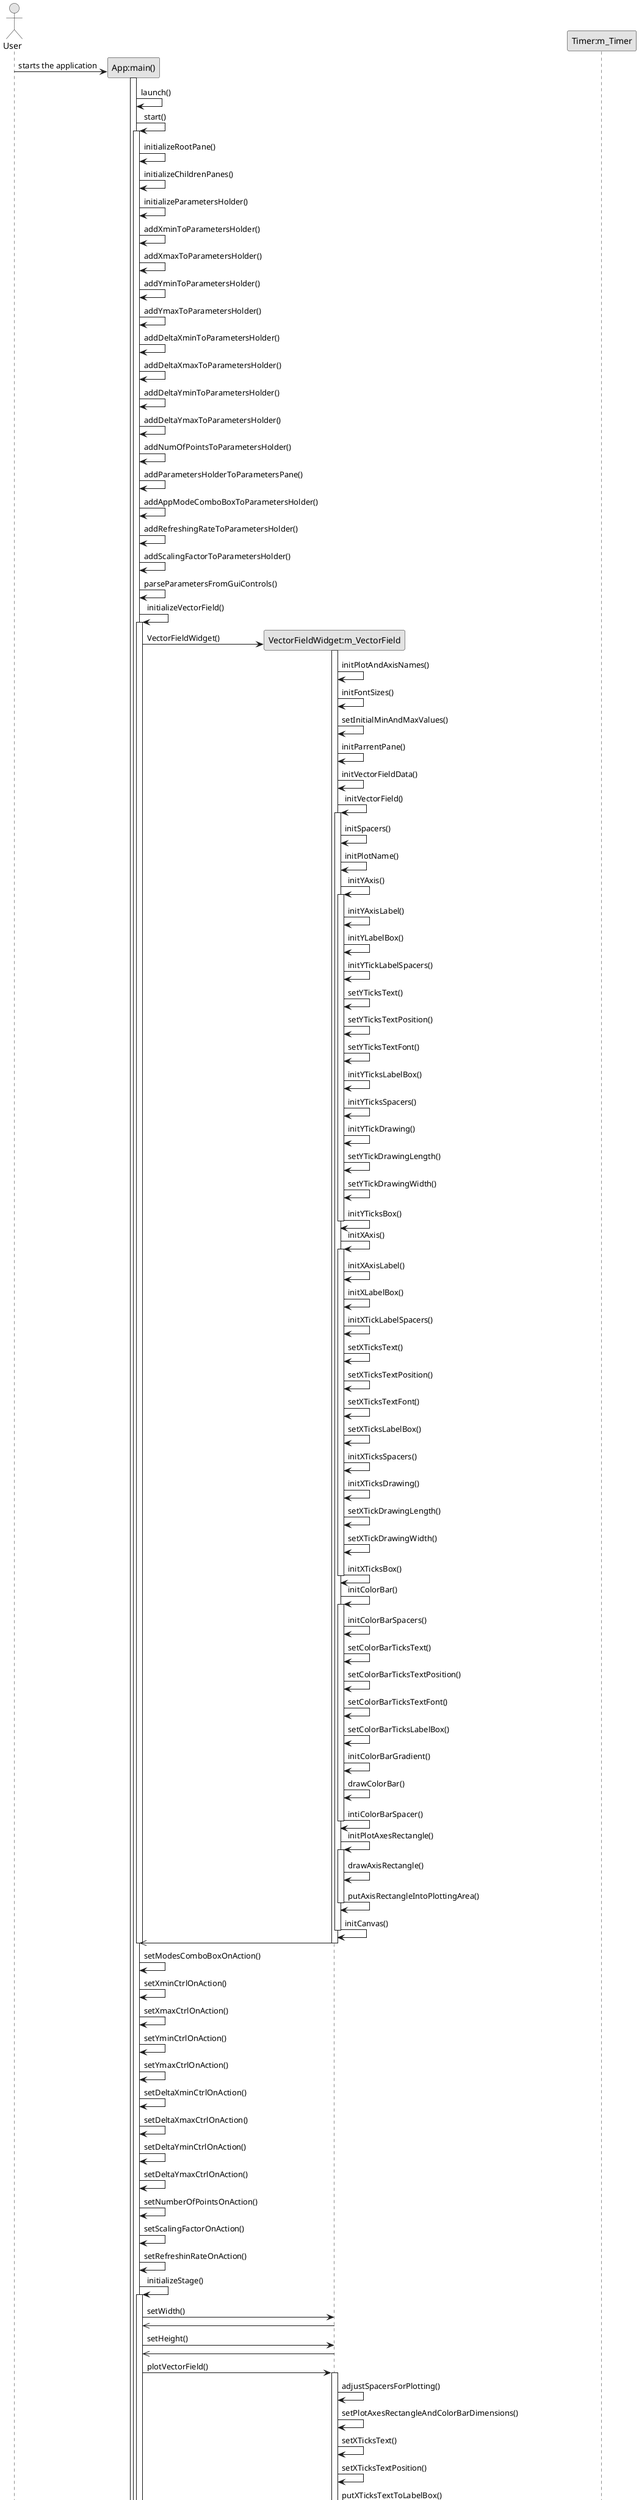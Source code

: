 @startuml
skinparam monochrome true
skinparam classAttributeIconSize 0
actor User
participant "App:main()" as A
participant "VectorFieldWidget:m_VectorField" as B
participant "Arrow:arrow" as C
participant "Timer:m_Timer" as D
User -> A **: starts the application
activate A
A -> A : launch()
A -> A : start()
Activate A
A -> A : initializeRootPane()
A -> A : initializeChildrenPanes()
A -> A : initializeParametersHolder()
A -> A : addXminToParametersHolder()
A -> A : addXmaxToParametersHolder()
A -> A : addYminToParametersHolder()
A -> A : addYmaxToParametersHolder()
A -> A : addDeltaXminToParametersHolder()
A -> A : addDeltaXmaxToParametersHolder()
A -> A : addDeltaYminToParametersHolder()
A -> A : addDeltaYmaxToParametersHolder()
A -> A : addNumOfPointsToParametersHolder()
A -> A : addParametersHolderToParametersPane()
A -> A : addAppModeComboBoxToParametersHolder()
A -> A : addRefreshingRateToParametersHolder()
A -> A : addScalingFactorToParametersHolder()
A -> A : parseParametersFromGuiControls()
A -> A : initializeVectorField()
activate A
A -> B **: VectorFieldWidget()
activate B
B -> B : initPlotAndAxisNames()
B -> B : initFontSizes()
B -> B : setInitialMinAndMaxValues()
B -> B : initParrentPane()
B -> B : initVectorFieldData()
B -> B : initVectorField()
activate B
B -> B : initSpacers()
B -> B : initPlotName()
B -> B : initYAxis()
activate B
B -> B : initYAxisLabel()
B -> B : initYLabelBox()
B -> B : initYTickLabelSpacers()
B -> B : setYTicksText()
B -> B : setYTicksTextPosition()
B -> B : setYTicksTextFont()
B -> B : initYTicksLabelBox()
B -> B : initYTicksSpacers()
B -> B : initYTickDrawing()
B -> B : setYTickDrawingLength()
B -> B : setYTickDrawingWidth()
B -> B : initYTicksBox()
deactivate B
B -> B : initXAxis()
activate B
B -> B : initXAxisLabel()
B -> B : initXLabelBox()
B -> B : initXTickLabelSpacers()
B -> B : setXTicksText()
B -> B : setXTicksTextPosition()
B -> B : setXTicksTextFont()
B -> B : setXTicksLabelBox()
B -> B : initXTicksSpacers()
B -> B : initXTicksDrawing()
B -> B : setXTickDrawingLength()
B -> B : setXTickDrawingWidth()
B -> B : initXTicksBox()
deactivate B
B -> B : initColorBar()
activate B
B -> B : initColorBarSpacers()
B -> B : setColorBarTicksText()
B -> B : setColorBarTicksTextPosition()
B -> B : setColorBarTicksTextFont()
B -> B : setColorBarTicksLabelBox()
B -> B : initColorBarGradient()
B -> B : drawColorBar()
B -> B : intiColorBarSpacer()
deactivate B
B -> B : initPlotAxesRectangle()
activate B
B -> B : drawAxisRectangle()
B -> B : putAxisRectangleIntoPlottingArea()
deactivate B

B -> B : initCanvas()
deactivate B
B ->> A
deactivate B
deactivate A
A -> A : setModesComboBoxOnAction()
A -> A : setXminCtrlOnAction()
A -> A : setXmaxCtrlOnAction()
A -> A : setYminCtrlOnAction()
A -> A : setYmaxCtrlOnAction()
A -> A : setDeltaXminCtrlOnAction()
A -> A : setDeltaXmaxCtrlOnAction()
A -> A : setDeltaYminCtrlOnAction()
A -> A : setDeltaYmaxCtrlOnAction()
A -> A : setNumberOfPointsOnAction()
A -> A : setScalingFactorOnAction()
A -> A : setRefreshinRateOnAction()
A -> A : initializeStage()
activate A
A -> B : setWidth()
B ->> A
A -> B : setHeight()
B ->> A
A -> B : plotVectorField()
activate B
B -> B : adjustSpacersForPlotting()
B -> B : setPlotAxesRectangleAndColorBarDimensions()
B -> B : setXTicksText()
B -> B : setXTicksTextPosition()
B -> B : putXTicksTextToLabelBox()
B -> B : setYTicksText()
B -> B : setYTicksTextPosition()
B -> B : putYTicksTextToLabelBox()
B -> B : setColorBarTicksText()
B -> B : setColorBarTicksTextPosition()
B -> B : putColorBarTicksTextToLabelBox()
B -> B : transformVectorFieldData()

B -> B : drawVectors()
activate B
loop for all points
    B -> C **: Arrow()
end
deactivate B
B ->> A
deactivate B
deactivate A
deactivate A
deactivate A
User -> A : toggles the Mode
@enduml